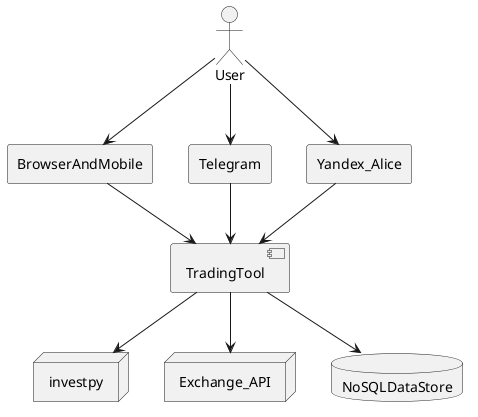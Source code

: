 @startuml Context

actor User

agent BrowserAndMobile
agent Telegram
agent Yandex_Alice

component TradingTool

node investpy
node Exchange_API

database NoSQLDataStore

User --> Telegram
User --> Yandex_Alice
User --> BrowserAndMobile

Telegram --> TradingTool
Yandex_Alice --> TradingTool
BrowserAndMobile --> TradingTool

TradingTool --> Exchange_API
TradingTool --> investpy
TradingTool --> NoSQLDataStore

@enduml